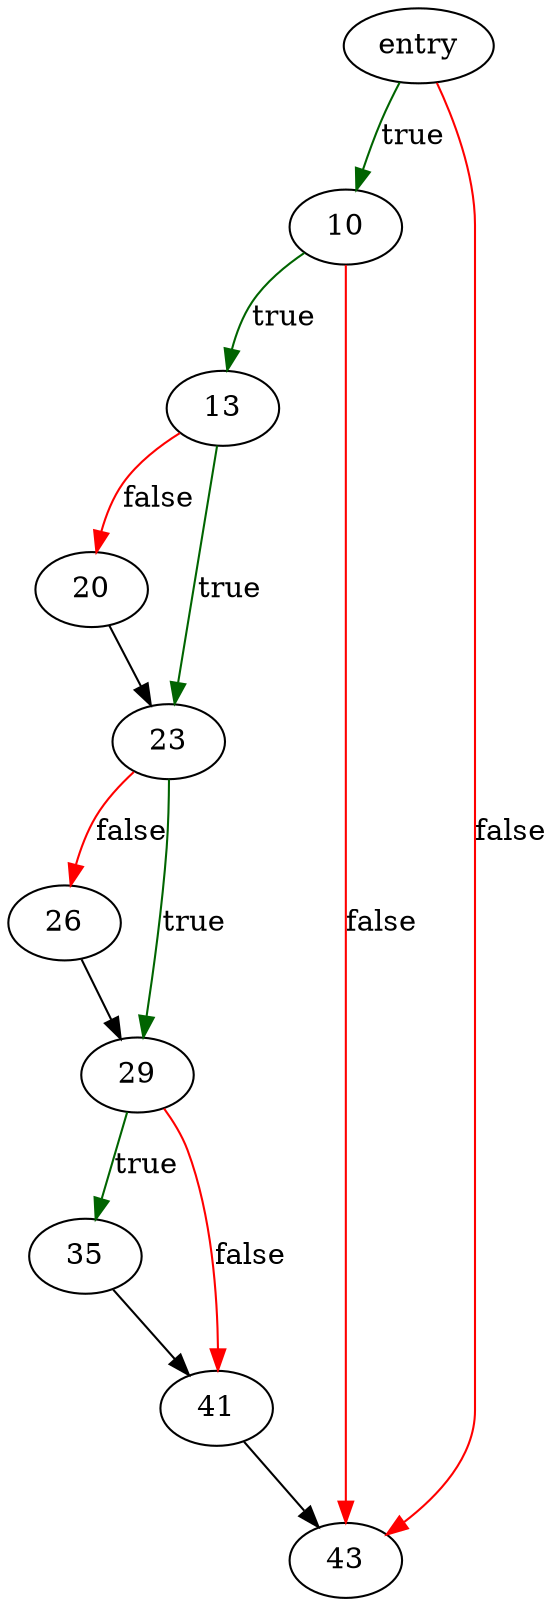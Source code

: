 digraph "same_name" {
	// Node definitions.
	2 [label=entry];
	10;
	13;
	20;
	23;
	26;
	29;
	35;
	41;
	43;

	// Edge definitions.
	2 -> 10 [
		color=darkgreen
		label=true
	];
	2 -> 43 [
		color=red
		label=false
	];
	10 -> 13 [
		color=darkgreen
		label=true
	];
	10 -> 43 [
		color=red
		label=false
	];
	13 -> 20 [
		color=red
		label=false
	];
	13 -> 23 [
		color=darkgreen
		label=true
	];
	20 -> 23;
	23 -> 26 [
		color=red
		label=false
	];
	23 -> 29 [
		color=darkgreen
		label=true
	];
	26 -> 29;
	29 -> 35 [
		color=darkgreen
		label=true
	];
	29 -> 41 [
		color=red
		label=false
	];
	35 -> 41;
	41 -> 43;
}